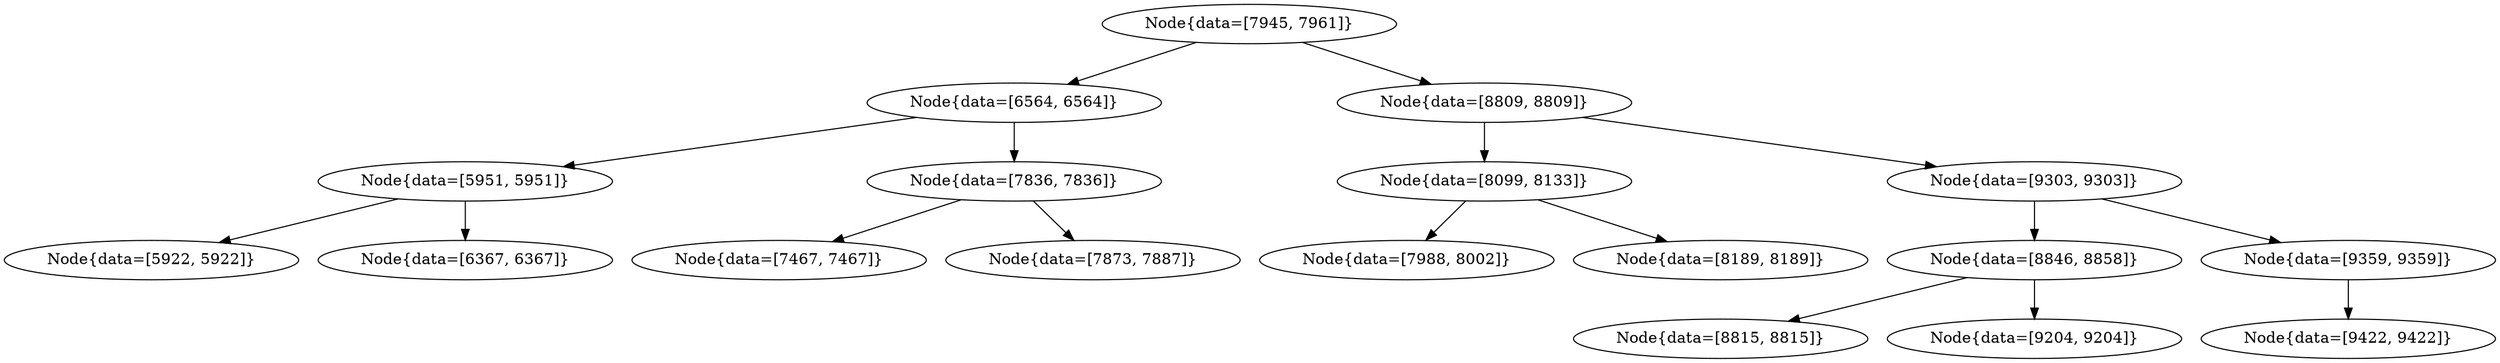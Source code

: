 digraph G{
1992630936 [label="Node{data=[7945, 7961]}"]
1992630936 -> 196717412
196717412 [label="Node{data=[6564, 6564]}"]
196717412 -> 173197870
173197870 [label="Node{data=[5951, 5951]}"]
173197870 -> 450420562
450420562 [label="Node{data=[5922, 5922]}"]
173197870 -> 1171713907
1171713907 [label="Node{data=[6367, 6367]}"]
196717412 -> 66231846
66231846 [label="Node{data=[7836, 7836]}"]
66231846 -> 527247308
527247308 [label="Node{data=[7467, 7467]}"]
66231846 -> 1133730108
1133730108 [label="Node{data=[7873, 7887]}"]
1992630936 -> 827099978
827099978 [label="Node{data=[8809, 8809]}"]
827099978 -> 651698411
651698411 [label="Node{data=[8099, 8133]}"]
651698411 -> 1350377659
1350377659 [label="Node{data=[7988, 8002]}"]
651698411 -> 167692593
167692593 [label="Node{data=[8189, 8189]}"]
827099978 -> 1555895711
1555895711 [label="Node{data=[9303, 9303]}"]
1555895711 -> 990226843
990226843 [label="Node{data=[8846, 8858]}"]
990226843 -> 46415544
46415544 [label="Node{data=[8815, 8815]}"]
990226843 -> 2097989776
2097989776 [label="Node{data=[9204, 9204]}"]
1555895711 -> 1227438915
1227438915 [label="Node{data=[9359, 9359]}"]
1227438915 -> 1609960076
1609960076 [label="Node{data=[9422, 9422]}"]
}